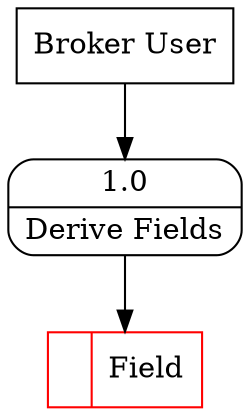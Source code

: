 digraph dfd2{ 
node[shape=record]
200 [label="<f0>  |<f1> Field " color=red];
201 [label="Broker User" shape=box];
202 [label="{<f0> 1.0|<f1> Derive Fields }" shape=Mrecord];
201 -> 202
202 -> 200
}